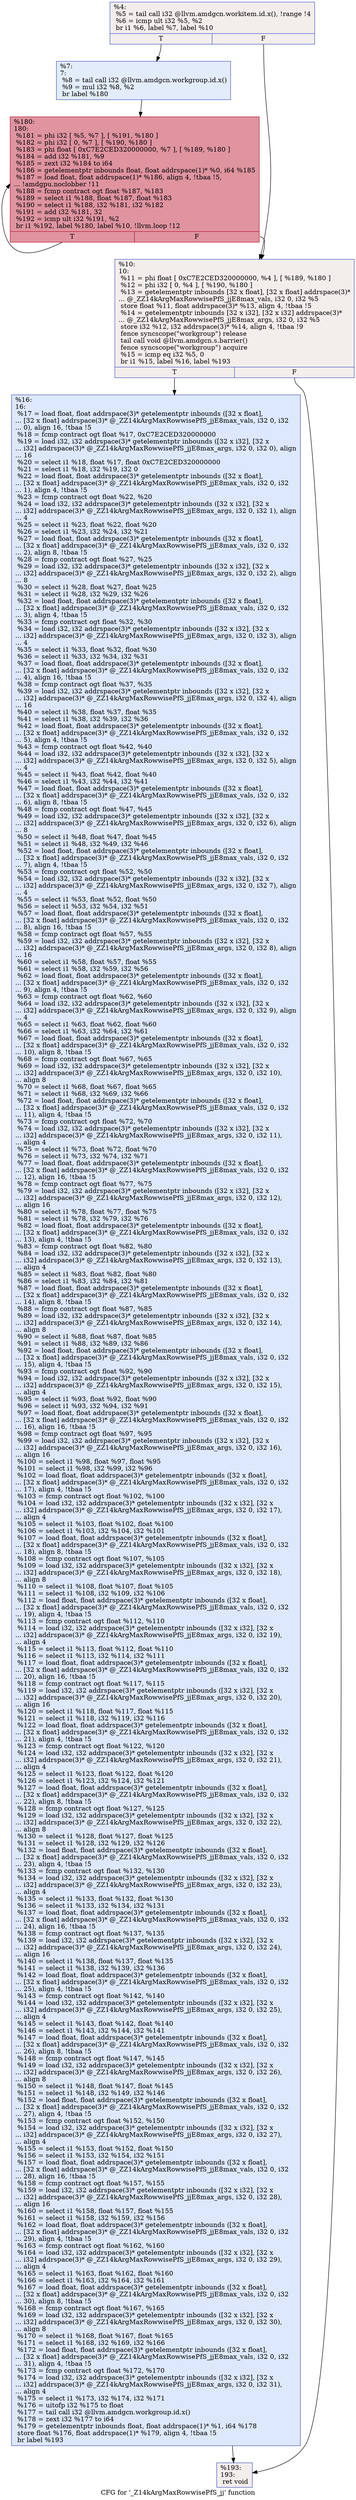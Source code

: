 digraph "CFG for '_Z14kArgMaxRowwisePfS_jj' function" {
	label="CFG for '_Z14kArgMaxRowwisePfS_jj' function";

	Node0x4c2cfb0 [shape=record,color="#3d50c3ff", style=filled, fillcolor="#e3d9d370",label="{%4:\l  %5 = tail call i32 @llvm.amdgcn.workitem.id.x(), !range !4\l  %6 = icmp ult i32 %5, %2\l  br i1 %6, label %7, label %10\l|{<s0>T|<s1>F}}"];
	Node0x4c2cfb0:s0 -> Node0x4c2ddf0;
	Node0x4c2cfb0:s1 -> Node0x4c2de80;
	Node0x4c2ddf0 [shape=record,color="#3d50c3ff", style=filled, fillcolor="#bfd3f670",label="{%7:\l7:                                                \l  %8 = tail call i32 @llvm.amdgcn.workgroup.id.x()\l  %9 = mul i32 %8, %2\l  br label %180\l}"];
	Node0x4c2ddf0 -> Node0x4c2d000;
	Node0x4c2de80 [shape=record,color="#3d50c3ff", style=filled, fillcolor="#e3d9d370",label="{%10:\l10:                                               \l  %11 = phi float [ 0xC7E2CED320000000, %4 ], [ %189, %180 ]\l  %12 = phi i32 [ 0, %4 ], [ %190, %180 ]\l  %13 = getelementptr inbounds [32 x float], [32 x float] addrspace(3)*\l... @_ZZ14kArgMaxRowwisePfS_jjE8max_vals, i32 0, i32 %5\l  store float %11, float addrspace(3)* %13, align 4, !tbaa !5\l  %14 = getelementptr inbounds [32 x i32], [32 x i32] addrspace(3)*\l... @_ZZ14kArgMaxRowwisePfS_jjE8max_args, i32 0, i32 %5\l  store i32 %12, i32 addrspace(3)* %14, align 4, !tbaa !9\l  fence syncscope(\"workgroup\") release\l  tail call void @llvm.amdgcn.s.barrier()\l  fence syncscope(\"workgroup\") acquire\l  %15 = icmp eq i32 %5, 0\l  br i1 %15, label %16, label %193\l|{<s0>T|<s1>F}}"];
	Node0x4c2de80:s0 -> Node0x4c2fea0;
	Node0x4c2de80:s1 -> Node0x4c2ff30;
	Node0x4c2fea0 [shape=record,color="#3d50c3ff", style=filled, fillcolor="#b2ccfb70",label="{%16:\l16:                                               \l  %17 = load float, float addrspace(3)* getelementptr inbounds ([32 x float],\l... [32 x float] addrspace(3)* @_ZZ14kArgMaxRowwisePfS_jjE8max_vals, i32 0, i32\l... 0), align 16, !tbaa !5\l  %18 = fcmp contract ogt float %17, 0xC7E2CED320000000\l  %19 = load i32, i32 addrspace(3)* getelementptr inbounds ([32 x i32], [32 x\l... i32] addrspace(3)* @_ZZ14kArgMaxRowwisePfS_jjE8max_args, i32 0, i32 0), align\l... 16\l  %20 = select i1 %18, float %17, float 0xC7E2CED320000000\l  %21 = select i1 %18, i32 %19, i32 0\l  %22 = load float, float addrspace(3)* getelementptr inbounds ([32 x float],\l... [32 x float] addrspace(3)* @_ZZ14kArgMaxRowwisePfS_jjE8max_vals, i32 0, i32\l... 1), align 4, !tbaa !5\l  %23 = fcmp contract ogt float %22, %20\l  %24 = load i32, i32 addrspace(3)* getelementptr inbounds ([32 x i32], [32 x\l... i32] addrspace(3)* @_ZZ14kArgMaxRowwisePfS_jjE8max_args, i32 0, i32 1), align\l... 4\l  %25 = select i1 %23, float %22, float %20\l  %26 = select i1 %23, i32 %24, i32 %21\l  %27 = load float, float addrspace(3)* getelementptr inbounds ([32 x float],\l... [32 x float] addrspace(3)* @_ZZ14kArgMaxRowwisePfS_jjE8max_vals, i32 0, i32\l... 2), align 8, !tbaa !5\l  %28 = fcmp contract ogt float %27, %25\l  %29 = load i32, i32 addrspace(3)* getelementptr inbounds ([32 x i32], [32 x\l... i32] addrspace(3)* @_ZZ14kArgMaxRowwisePfS_jjE8max_args, i32 0, i32 2), align\l... 8\l  %30 = select i1 %28, float %27, float %25\l  %31 = select i1 %28, i32 %29, i32 %26\l  %32 = load float, float addrspace(3)* getelementptr inbounds ([32 x float],\l... [32 x float] addrspace(3)* @_ZZ14kArgMaxRowwisePfS_jjE8max_vals, i32 0, i32\l... 3), align 4, !tbaa !5\l  %33 = fcmp contract ogt float %32, %30\l  %34 = load i32, i32 addrspace(3)* getelementptr inbounds ([32 x i32], [32 x\l... i32] addrspace(3)* @_ZZ14kArgMaxRowwisePfS_jjE8max_args, i32 0, i32 3), align\l... 4\l  %35 = select i1 %33, float %32, float %30\l  %36 = select i1 %33, i32 %34, i32 %31\l  %37 = load float, float addrspace(3)* getelementptr inbounds ([32 x float],\l... [32 x float] addrspace(3)* @_ZZ14kArgMaxRowwisePfS_jjE8max_vals, i32 0, i32\l... 4), align 16, !tbaa !5\l  %38 = fcmp contract ogt float %37, %35\l  %39 = load i32, i32 addrspace(3)* getelementptr inbounds ([32 x i32], [32 x\l... i32] addrspace(3)* @_ZZ14kArgMaxRowwisePfS_jjE8max_args, i32 0, i32 4), align\l... 16\l  %40 = select i1 %38, float %37, float %35\l  %41 = select i1 %38, i32 %39, i32 %36\l  %42 = load float, float addrspace(3)* getelementptr inbounds ([32 x float],\l... [32 x float] addrspace(3)* @_ZZ14kArgMaxRowwisePfS_jjE8max_vals, i32 0, i32\l... 5), align 4, !tbaa !5\l  %43 = fcmp contract ogt float %42, %40\l  %44 = load i32, i32 addrspace(3)* getelementptr inbounds ([32 x i32], [32 x\l... i32] addrspace(3)* @_ZZ14kArgMaxRowwisePfS_jjE8max_args, i32 0, i32 5), align\l... 4\l  %45 = select i1 %43, float %42, float %40\l  %46 = select i1 %43, i32 %44, i32 %41\l  %47 = load float, float addrspace(3)* getelementptr inbounds ([32 x float],\l... [32 x float] addrspace(3)* @_ZZ14kArgMaxRowwisePfS_jjE8max_vals, i32 0, i32\l... 6), align 8, !tbaa !5\l  %48 = fcmp contract ogt float %47, %45\l  %49 = load i32, i32 addrspace(3)* getelementptr inbounds ([32 x i32], [32 x\l... i32] addrspace(3)* @_ZZ14kArgMaxRowwisePfS_jjE8max_args, i32 0, i32 6), align\l... 8\l  %50 = select i1 %48, float %47, float %45\l  %51 = select i1 %48, i32 %49, i32 %46\l  %52 = load float, float addrspace(3)* getelementptr inbounds ([32 x float],\l... [32 x float] addrspace(3)* @_ZZ14kArgMaxRowwisePfS_jjE8max_vals, i32 0, i32\l... 7), align 4, !tbaa !5\l  %53 = fcmp contract ogt float %52, %50\l  %54 = load i32, i32 addrspace(3)* getelementptr inbounds ([32 x i32], [32 x\l... i32] addrspace(3)* @_ZZ14kArgMaxRowwisePfS_jjE8max_args, i32 0, i32 7), align\l... 4\l  %55 = select i1 %53, float %52, float %50\l  %56 = select i1 %53, i32 %54, i32 %51\l  %57 = load float, float addrspace(3)* getelementptr inbounds ([32 x float],\l... [32 x float] addrspace(3)* @_ZZ14kArgMaxRowwisePfS_jjE8max_vals, i32 0, i32\l... 8), align 16, !tbaa !5\l  %58 = fcmp contract ogt float %57, %55\l  %59 = load i32, i32 addrspace(3)* getelementptr inbounds ([32 x i32], [32 x\l... i32] addrspace(3)* @_ZZ14kArgMaxRowwisePfS_jjE8max_args, i32 0, i32 8), align\l... 16\l  %60 = select i1 %58, float %57, float %55\l  %61 = select i1 %58, i32 %59, i32 %56\l  %62 = load float, float addrspace(3)* getelementptr inbounds ([32 x float],\l... [32 x float] addrspace(3)* @_ZZ14kArgMaxRowwisePfS_jjE8max_vals, i32 0, i32\l... 9), align 4, !tbaa !5\l  %63 = fcmp contract ogt float %62, %60\l  %64 = load i32, i32 addrspace(3)* getelementptr inbounds ([32 x i32], [32 x\l... i32] addrspace(3)* @_ZZ14kArgMaxRowwisePfS_jjE8max_args, i32 0, i32 9), align\l... 4\l  %65 = select i1 %63, float %62, float %60\l  %66 = select i1 %63, i32 %64, i32 %61\l  %67 = load float, float addrspace(3)* getelementptr inbounds ([32 x float],\l... [32 x float] addrspace(3)* @_ZZ14kArgMaxRowwisePfS_jjE8max_vals, i32 0, i32\l... 10), align 8, !tbaa !5\l  %68 = fcmp contract ogt float %67, %65\l  %69 = load i32, i32 addrspace(3)* getelementptr inbounds ([32 x i32], [32 x\l... i32] addrspace(3)* @_ZZ14kArgMaxRowwisePfS_jjE8max_args, i32 0, i32 10),\l... align 8\l  %70 = select i1 %68, float %67, float %65\l  %71 = select i1 %68, i32 %69, i32 %66\l  %72 = load float, float addrspace(3)* getelementptr inbounds ([32 x float],\l... [32 x float] addrspace(3)* @_ZZ14kArgMaxRowwisePfS_jjE8max_vals, i32 0, i32\l... 11), align 4, !tbaa !5\l  %73 = fcmp contract ogt float %72, %70\l  %74 = load i32, i32 addrspace(3)* getelementptr inbounds ([32 x i32], [32 x\l... i32] addrspace(3)* @_ZZ14kArgMaxRowwisePfS_jjE8max_args, i32 0, i32 11),\l... align 4\l  %75 = select i1 %73, float %72, float %70\l  %76 = select i1 %73, i32 %74, i32 %71\l  %77 = load float, float addrspace(3)* getelementptr inbounds ([32 x float],\l... [32 x float] addrspace(3)* @_ZZ14kArgMaxRowwisePfS_jjE8max_vals, i32 0, i32\l... 12), align 16, !tbaa !5\l  %78 = fcmp contract ogt float %77, %75\l  %79 = load i32, i32 addrspace(3)* getelementptr inbounds ([32 x i32], [32 x\l... i32] addrspace(3)* @_ZZ14kArgMaxRowwisePfS_jjE8max_args, i32 0, i32 12),\l... align 16\l  %80 = select i1 %78, float %77, float %75\l  %81 = select i1 %78, i32 %79, i32 %76\l  %82 = load float, float addrspace(3)* getelementptr inbounds ([32 x float],\l... [32 x float] addrspace(3)* @_ZZ14kArgMaxRowwisePfS_jjE8max_vals, i32 0, i32\l... 13), align 4, !tbaa !5\l  %83 = fcmp contract ogt float %82, %80\l  %84 = load i32, i32 addrspace(3)* getelementptr inbounds ([32 x i32], [32 x\l... i32] addrspace(3)* @_ZZ14kArgMaxRowwisePfS_jjE8max_args, i32 0, i32 13),\l... align 4\l  %85 = select i1 %83, float %82, float %80\l  %86 = select i1 %83, i32 %84, i32 %81\l  %87 = load float, float addrspace(3)* getelementptr inbounds ([32 x float],\l... [32 x float] addrspace(3)* @_ZZ14kArgMaxRowwisePfS_jjE8max_vals, i32 0, i32\l... 14), align 8, !tbaa !5\l  %88 = fcmp contract ogt float %87, %85\l  %89 = load i32, i32 addrspace(3)* getelementptr inbounds ([32 x i32], [32 x\l... i32] addrspace(3)* @_ZZ14kArgMaxRowwisePfS_jjE8max_args, i32 0, i32 14),\l... align 8\l  %90 = select i1 %88, float %87, float %85\l  %91 = select i1 %88, i32 %89, i32 %86\l  %92 = load float, float addrspace(3)* getelementptr inbounds ([32 x float],\l... [32 x float] addrspace(3)* @_ZZ14kArgMaxRowwisePfS_jjE8max_vals, i32 0, i32\l... 15), align 4, !tbaa !5\l  %93 = fcmp contract ogt float %92, %90\l  %94 = load i32, i32 addrspace(3)* getelementptr inbounds ([32 x i32], [32 x\l... i32] addrspace(3)* @_ZZ14kArgMaxRowwisePfS_jjE8max_args, i32 0, i32 15),\l... align 4\l  %95 = select i1 %93, float %92, float %90\l  %96 = select i1 %93, i32 %94, i32 %91\l  %97 = load float, float addrspace(3)* getelementptr inbounds ([32 x float],\l... [32 x float] addrspace(3)* @_ZZ14kArgMaxRowwisePfS_jjE8max_vals, i32 0, i32\l... 16), align 16, !tbaa !5\l  %98 = fcmp contract ogt float %97, %95\l  %99 = load i32, i32 addrspace(3)* getelementptr inbounds ([32 x i32], [32 x\l... i32] addrspace(3)* @_ZZ14kArgMaxRowwisePfS_jjE8max_args, i32 0, i32 16),\l... align 16\l  %100 = select i1 %98, float %97, float %95\l  %101 = select i1 %98, i32 %99, i32 %96\l  %102 = load float, float addrspace(3)* getelementptr inbounds ([32 x float],\l... [32 x float] addrspace(3)* @_ZZ14kArgMaxRowwisePfS_jjE8max_vals, i32 0, i32\l... 17), align 4, !tbaa !5\l  %103 = fcmp contract ogt float %102, %100\l  %104 = load i32, i32 addrspace(3)* getelementptr inbounds ([32 x i32], [32 x\l... i32] addrspace(3)* @_ZZ14kArgMaxRowwisePfS_jjE8max_args, i32 0, i32 17),\l... align 4\l  %105 = select i1 %103, float %102, float %100\l  %106 = select i1 %103, i32 %104, i32 %101\l  %107 = load float, float addrspace(3)* getelementptr inbounds ([32 x float],\l... [32 x float] addrspace(3)* @_ZZ14kArgMaxRowwisePfS_jjE8max_vals, i32 0, i32\l... 18), align 8, !tbaa !5\l  %108 = fcmp contract ogt float %107, %105\l  %109 = load i32, i32 addrspace(3)* getelementptr inbounds ([32 x i32], [32 x\l... i32] addrspace(3)* @_ZZ14kArgMaxRowwisePfS_jjE8max_args, i32 0, i32 18),\l... align 8\l  %110 = select i1 %108, float %107, float %105\l  %111 = select i1 %108, i32 %109, i32 %106\l  %112 = load float, float addrspace(3)* getelementptr inbounds ([32 x float],\l... [32 x float] addrspace(3)* @_ZZ14kArgMaxRowwisePfS_jjE8max_vals, i32 0, i32\l... 19), align 4, !tbaa !5\l  %113 = fcmp contract ogt float %112, %110\l  %114 = load i32, i32 addrspace(3)* getelementptr inbounds ([32 x i32], [32 x\l... i32] addrspace(3)* @_ZZ14kArgMaxRowwisePfS_jjE8max_args, i32 0, i32 19),\l... align 4\l  %115 = select i1 %113, float %112, float %110\l  %116 = select i1 %113, i32 %114, i32 %111\l  %117 = load float, float addrspace(3)* getelementptr inbounds ([32 x float],\l... [32 x float] addrspace(3)* @_ZZ14kArgMaxRowwisePfS_jjE8max_vals, i32 0, i32\l... 20), align 16, !tbaa !5\l  %118 = fcmp contract ogt float %117, %115\l  %119 = load i32, i32 addrspace(3)* getelementptr inbounds ([32 x i32], [32 x\l... i32] addrspace(3)* @_ZZ14kArgMaxRowwisePfS_jjE8max_args, i32 0, i32 20),\l... align 16\l  %120 = select i1 %118, float %117, float %115\l  %121 = select i1 %118, i32 %119, i32 %116\l  %122 = load float, float addrspace(3)* getelementptr inbounds ([32 x float],\l... [32 x float] addrspace(3)* @_ZZ14kArgMaxRowwisePfS_jjE8max_vals, i32 0, i32\l... 21), align 4, !tbaa !5\l  %123 = fcmp contract ogt float %122, %120\l  %124 = load i32, i32 addrspace(3)* getelementptr inbounds ([32 x i32], [32 x\l... i32] addrspace(3)* @_ZZ14kArgMaxRowwisePfS_jjE8max_args, i32 0, i32 21),\l... align 4\l  %125 = select i1 %123, float %122, float %120\l  %126 = select i1 %123, i32 %124, i32 %121\l  %127 = load float, float addrspace(3)* getelementptr inbounds ([32 x float],\l... [32 x float] addrspace(3)* @_ZZ14kArgMaxRowwisePfS_jjE8max_vals, i32 0, i32\l... 22), align 8, !tbaa !5\l  %128 = fcmp contract ogt float %127, %125\l  %129 = load i32, i32 addrspace(3)* getelementptr inbounds ([32 x i32], [32 x\l... i32] addrspace(3)* @_ZZ14kArgMaxRowwisePfS_jjE8max_args, i32 0, i32 22),\l... align 8\l  %130 = select i1 %128, float %127, float %125\l  %131 = select i1 %128, i32 %129, i32 %126\l  %132 = load float, float addrspace(3)* getelementptr inbounds ([32 x float],\l... [32 x float] addrspace(3)* @_ZZ14kArgMaxRowwisePfS_jjE8max_vals, i32 0, i32\l... 23), align 4, !tbaa !5\l  %133 = fcmp contract ogt float %132, %130\l  %134 = load i32, i32 addrspace(3)* getelementptr inbounds ([32 x i32], [32 x\l... i32] addrspace(3)* @_ZZ14kArgMaxRowwisePfS_jjE8max_args, i32 0, i32 23),\l... align 4\l  %135 = select i1 %133, float %132, float %130\l  %136 = select i1 %133, i32 %134, i32 %131\l  %137 = load float, float addrspace(3)* getelementptr inbounds ([32 x float],\l... [32 x float] addrspace(3)* @_ZZ14kArgMaxRowwisePfS_jjE8max_vals, i32 0, i32\l... 24), align 16, !tbaa !5\l  %138 = fcmp contract ogt float %137, %135\l  %139 = load i32, i32 addrspace(3)* getelementptr inbounds ([32 x i32], [32 x\l... i32] addrspace(3)* @_ZZ14kArgMaxRowwisePfS_jjE8max_args, i32 0, i32 24),\l... align 16\l  %140 = select i1 %138, float %137, float %135\l  %141 = select i1 %138, i32 %139, i32 %136\l  %142 = load float, float addrspace(3)* getelementptr inbounds ([32 x float],\l... [32 x float] addrspace(3)* @_ZZ14kArgMaxRowwisePfS_jjE8max_vals, i32 0, i32\l... 25), align 4, !tbaa !5\l  %143 = fcmp contract ogt float %142, %140\l  %144 = load i32, i32 addrspace(3)* getelementptr inbounds ([32 x i32], [32 x\l... i32] addrspace(3)* @_ZZ14kArgMaxRowwisePfS_jjE8max_args, i32 0, i32 25),\l... align 4\l  %145 = select i1 %143, float %142, float %140\l  %146 = select i1 %143, i32 %144, i32 %141\l  %147 = load float, float addrspace(3)* getelementptr inbounds ([32 x float],\l... [32 x float] addrspace(3)* @_ZZ14kArgMaxRowwisePfS_jjE8max_vals, i32 0, i32\l... 26), align 8, !tbaa !5\l  %148 = fcmp contract ogt float %147, %145\l  %149 = load i32, i32 addrspace(3)* getelementptr inbounds ([32 x i32], [32 x\l... i32] addrspace(3)* @_ZZ14kArgMaxRowwisePfS_jjE8max_args, i32 0, i32 26),\l... align 8\l  %150 = select i1 %148, float %147, float %145\l  %151 = select i1 %148, i32 %149, i32 %146\l  %152 = load float, float addrspace(3)* getelementptr inbounds ([32 x float],\l... [32 x float] addrspace(3)* @_ZZ14kArgMaxRowwisePfS_jjE8max_vals, i32 0, i32\l... 27), align 4, !tbaa !5\l  %153 = fcmp contract ogt float %152, %150\l  %154 = load i32, i32 addrspace(3)* getelementptr inbounds ([32 x i32], [32 x\l... i32] addrspace(3)* @_ZZ14kArgMaxRowwisePfS_jjE8max_args, i32 0, i32 27),\l... align 4\l  %155 = select i1 %153, float %152, float %150\l  %156 = select i1 %153, i32 %154, i32 %151\l  %157 = load float, float addrspace(3)* getelementptr inbounds ([32 x float],\l... [32 x float] addrspace(3)* @_ZZ14kArgMaxRowwisePfS_jjE8max_vals, i32 0, i32\l... 28), align 16, !tbaa !5\l  %158 = fcmp contract ogt float %157, %155\l  %159 = load i32, i32 addrspace(3)* getelementptr inbounds ([32 x i32], [32 x\l... i32] addrspace(3)* @_ZZ14kArgMaxRowwisePfS_jjE8max_args, i32 0, i32 28),\l... align 16\l  %160 = select i1 %158, float %157, float %155\l  %161 = select i1 %158, i32 %159, i32 %156\l  %162 = load float, float addrspace(3)* getelementptr inbounds ([32 x float],\l... [32 x float] addrspace(3)* @_ZZ14kArgMaxRowwisePfS_jjE8max_vals, i32 0, i32\l... 29), align 4, !tbaa !5\l  %163 = fcmp contract ogt float %162, %160\l  %164 = load i32, i32 addrspace(3)* getelementptr inbounds ([32 x i32], [32 x\l... i32] addrspace(3)* @_ZZ14kArgMaxRowwisePfS_jjE8max_args, i32 0, i32 29),\l... align 4\l  %165 = select i1 %163, float %162, float %160\l  %166 = select i1 %163, i32 %164, i32 %161\l  %167 = load float, float addrspace(3)* getelementptr inbounds ([32 x float],\l... [32 x float] addrspace(3)* @_ZZ14kArgMaxRowwisePfS_jjE8max_vals, i32 0, i32\l... 30), align 8, !tbaa !5\l  %168 = fcmp contract ogt float %167, %165\l  %169 = load i32, i32 addrspace(3)* getelementptr inbounds ([32 x i32], [32 x\l... i32] addrspace(3)* @_ZZ14kArgMaxRowwisePfS_jjE8max_args, i32 0, i32 30),\l... align 8\l  %170 = select i1 %168, float %167, float %165\l  %171 = select i1 %168, i32 %169, i32 %166\l  %172 = load float, float addrspace(3)* getelementptr inbounds ([32 x float],\l... [32 x float] addrspace(3)* @_ZZ14kArgMaxRowwisePfS_jjE8max_vals, i32 0, i32\l... 31), align 4, !tbaa !5\l  %173 = fcmp contract ogt float %172, %170\l  %174 = load i32, i32 addrspace(3)* getelementptr inbounds ([32 x i32], [32 x\l... i32] addrspace(3)* @_ZZ14kArgMaxRowwisePfS_jjE8max_args, i32 0, i32 31),\l... align 4\l  %175 = select i1 %173, i32 %174, i32 %171\l  %176 = uitofp i32 %175 to float\l  %177 = tail call i32 @llvm.amdgcn.workgroup.id.x()\l  %178 = zext i32 %177 to i64\l  %179 = getelementptr inbounds float, float addrspace(1)* %1, i64 %178\l  store float %176, float addrspace(1)* %179, align 4, !tbaa !5\l  br label %193\l}"];
	Node0x4c2fea0 -> Node0x4c2ff30;
	Node0x4c2d000 [shape=record,color="#b70d28ff", style=filled, fillcolor="#b70d2870",label="{%180:\l180:                                              \l  %181 = phi i32 [ %5, %7 ], [ %191, %180 ]\l  %182 = phi i32 [ 0, %7 ], [ %190, %180 ]\l  %183 = phi float [ 0xC7E2CED320000000, %7 ], [ %189, %180 ]\l  %184 = add i32 %181, %9\l  %185 = zext i32 %184 to i64\l  %186 = getelementptr inbounds float, float addrspace(1)* %0, i64 %185\l  %187 = load float, float addrspace(1)* %186, align 4, !tbaa !5,\l... !amdgpu.noclobber !11\l  %188 = fcmp contract ogt float %187, %183\l  %189 = select i1 %188, float %187, float %183\l  %190 = select i1 %188, i32 %181, i32 %182\l  %191 = add i32 %181, 32\l  %192 = icmp ult i32 %191, %2\l  br i1 %192, label %180, label %10, !llvm.loop !12\l|{<s0>T|<s1>F}}"];
	Node0x4c2d000:s0 -> Node0x4c2d000;
	Node0x4c2d000:s1 -> Node0x4c2de80;
	Node0x4c2ff30 [shape=record,color="#3d50c3ff", style=filled, fillcolor="#e3d9d370",label="{%193:\l193:                                              \l  ret void\l}"];
}

